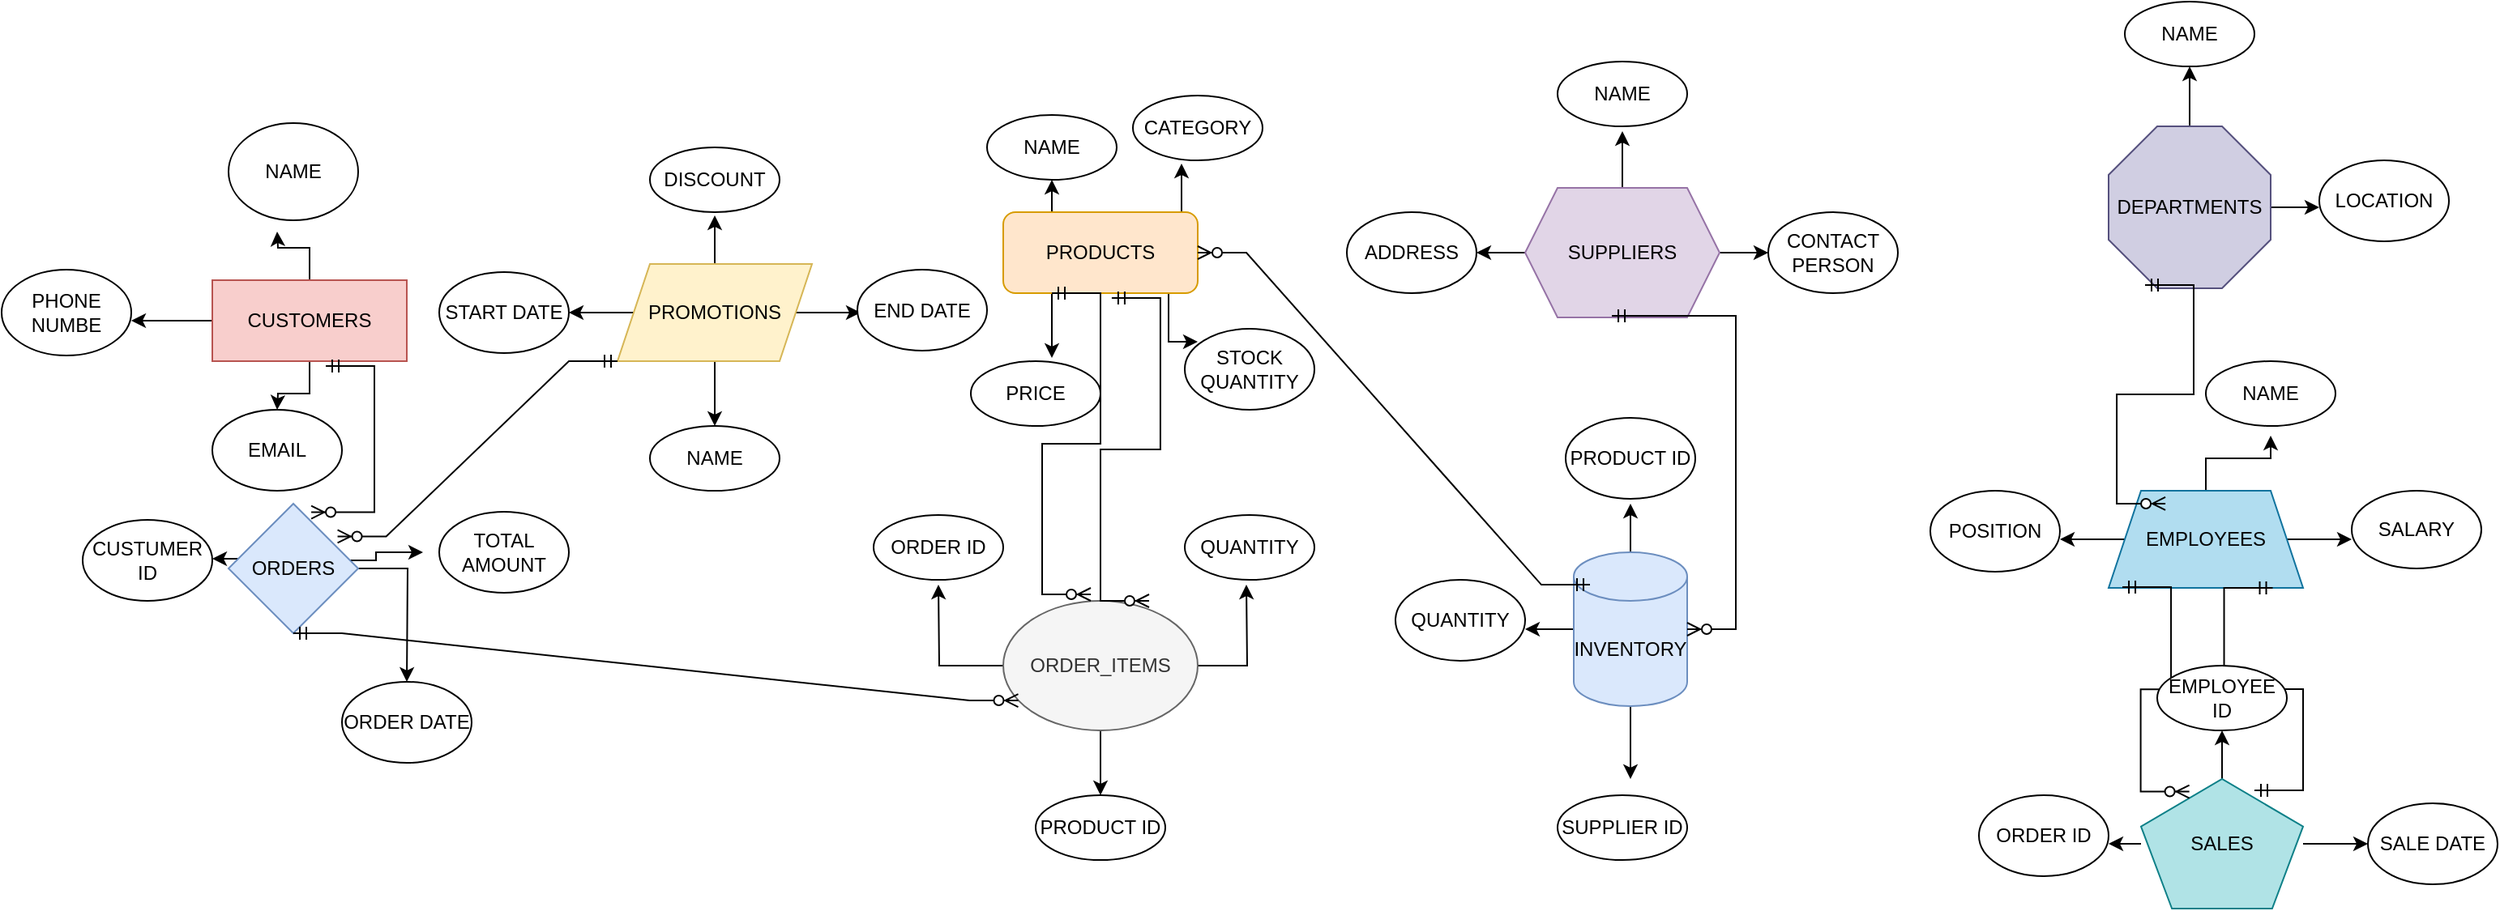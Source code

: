 <mxfile version="24.5.3" type="device">
  <diagram name="Page-1" id="E6YMUaYKfEWk-xOYNXWC">
    <mxGraphModel dx="864" dy="1616" grid="1" gridSize="10" guides="1" tooltips="1" connect="1" arrows="1" fold="1" page="1" pageScale="1" pageWidth="850" pageHeight="1100" math="0" shadow="0">
      <root>
        <mxCell id="0" />
        <mxCell id="1" parent="0" />
        <mxCell id="QFXuWkM9gua8gUhqy6tU-32" style="edgeStyle=orthogonalEdgeStyle;rounded=0;orthogonalLoop=1;jettySize=auto;html=1;exitX=0.5;exitY=0;exitDx=0;exitDy=0;" parent="1" source="QFXuWkM9gua8gUhqy6tU-1" edge="1">
          <mxGeometry relative="1" as="geometry">
            <mxPoint x="708" y="100" as="targetPoint" />
          </mxGeometry>
        </mxCell>
        <mxCell id="QFXuWkM9gua8gUhqy6tU-34" style="edgeStyle=orthogonalEdgeStyle;rounded=0;orthogonalLoop=1;jettySize=auto;html=1;exitX=0.5;exitY=1;exitDx=0;exitDy=0;" parent="1" source="QFXuWkM9gua8gUhqy6tU-1" edge="1">
          <mxGeometry relative="1" as="geometry">
            <mxPoint x="708" y="210" as="targetPoint" />
            <Array as="points">
              <mxPoint x="708" y="170" />
            </Array>
          </mxGeometry>
        </mxCell>
        <mxCell id="QFXuWkM9gua8gUhqy6tU-38" style="edgeStyle=orthogonalEdgeStyle;rounded=0;orthogonalLoop=1;jettySize=auto;html=1;exitX=0.75;exitY=0;exitDx=0;exitDy=0;" parent="1" source="QFXuWkM9gua8gUhqy6tU-1" edge="1">
          <mxGeometry relative="1" as="geometry">
            <mxPoint x="788" y="90" as="targetPoint" />
          </mxGeometry>
        </mxCell>
        <mxCell id="QFXuWkM9gua8gUhqy6tU-39" style="edgeStyle=orthogonalEdgeStyle;rounded=0;orthogonalLoop=1;jettySize=auto;html=1;" parent="1" source="QFXuWkM9gua8gUhqy6tU-1" edge="1">
          <mxGeometry relative="1" as="geometry">
            <mxPoint x="798" y="200" as="targetPoint" />
            <Array as="points">
              <mxPoint x="780" y="200" />
            </Array>
          </mxGeometry>
        </mxCell>
        <mxCell id="QFXuWkM9gua8gUhqy6tU-1" value="PRODUCTS" style="rounded=1;whiteSpace=wrap;html=1;fillColor=#ffe6cc;strokeColor=#d79b00;" parent="1" vertex="1">
          <mxGeometry x="678" y="120" width="120" height="50" as="geometry" />
        </mxCell>
        <mxCell id="QFXuWkM9gua8gUhqy6tU-58" style="edgeStyle=orthogonalEdgeStyle;rounded=0;orthogonalLoop=1;jettySize=auto;html=1;" parent="1" source="QFXuWkM9gua8gUhqy6tU-16" edge="1">
          <mxGeometry relative="1" as="geometry">
            <mxPoint x="230" y="132" as="targetPoint" />
          </mxGeometry>
        </mxCell>
        <mxCell id="QFXuWkM9gua8gUhqy6tU-60" style="edgeStyle=orthogonalEdgeStyle;rounded=0;orthogonalLoop=1;jettySize=auto;html=1;" parent="1" source="QFXuWkM9gua8gUhqy6tU-16" edge="1">
          <mxGeometry relative="1" as="geometry">
            <mxPoint x="230" y="242" as="targetPoint" />
          </mxGeometry>
        </mxCell>
        <mxCell id="QFXuWkM9gua8gUhqy6tU-62" style="edgeStyle=orthogonalEdgeStyle;rounded=0;orthogonalLoop=1;jettySize=auto;html=1;exitX=0;exitY=0.5;exitDx=0;exitDy=0;" parent="1" source="QFXuWkM9gua8gUhqy6tU-16" edge="1">
          <mxGeometry relative="1" as="geometry">
            <mxPoint x="140" y="187" as="targetPoint" />
          </mxGeometry>
        </mxCell>
        <mxCell id="QFXuWkM9gua8gUhqy6tU-16" value="CUSTOMERS" style="rounded=0;whiteSpace=wrap;html=1;fillColor=#f8cecc;strokeColor=#b85450;" parent="1" vertex="1">
          <mxGeometry x="190" y="162" width="120" height="50" as="geometry" />
        </mxCell>
        <mxCell id="QFXuWkM9gua8gUhqy6tU-69" style="edgeStyle=orthogonalEdgeStyle;rounded=0;orthogonalLoop=1;jettySize=auto;html=1;" parent="1" source="QFXuWkM9gua8gUhqy6tU-17" edge="1">
          <mxGeometry relative="1" as="geometry">
            <mxPoint x="310" y="410" as="targetPoint" />
          </mxGeometry>
        </mxCell>
        <mxCell id="QFXuWkM9gua8gUhqy6tU-72" style="edgeStyle=orthogonalEdgeStyle;rounded=0;orthogonalLoop=1;jettySize=auto;html=1;exitX=1;exitY=0.5;exitDx=0;exitDy=0;" parent="1" edge="1">
          <mxGeometry relative="1" as="geometry">
            <mxPoint x="320" y="330.029" as="targetPoint" />
            <mxPoint x="270" y="334" as="sourcePoint" />
            <Array as="points">
              <mxPoint x="270" y="335" />
              <mxPoint x="291" y="335" />
              <mxPoint x="291" y="330" />
            </Array>
          </mxGeometry>
        </mxCell>
        <mxCell id="QFXuWkM9gua8gUhqy6tU-74" style="edgeStyle=orthogonalEdgeStyle;rounded=0;orthogonalLoop=1;jettySize=auto;html=1;exitX=0;exitY=0.5;exitDx=0;exitDy=0;" parent="1" edge="1">
          <mxGeometry relative="1" as="geometry">
            <mxPoint x="190" y="334" as="targetPoint" />
            <mxPoint x="210" y="334" as="sourcePoint" />
          </mxGeometry>
        </mxCell>
        <mxCell id="QFXuWkM9gua8gUhqy6tU-17" value="ORDERS" style="rhombus;whiteSpace=wrap;html=1;fillColor=#dae8fc;strokeColor=#6c8ebf;" parent="1" vertex="1">
          <mxGeometry x="200" y="300" width="80" height="80" as="geometry" />
        </mxCell>
        <mxCell id="QFXuWkM9gua8gUhqy6tU-44" style="edgeStyle=orthogonalEdgeStyle;rounded=0;orthogonalLoop=1;jettySize=auto;html=1;exitX=0.5;exitY=1;exitDx=0;exitDy=0;" parent="1" source="QFXuWkM9gua8gUhqy6tU-18" edge="1">
          <mxGeometry relative="1" as="geometry">
            <mxPoint x="738" y="420" as="targetPoint" />
          </mxGeometry>
        </mxCell>
        <mxCell id="QFXuWkM9gua8gUhqy6tU-49" style="edgeStyle=orthogonalEdgeStyle;rounded=0;orthogonalLoop=1;jettySize=auto;html=1;exitX=0;exitY=0.5;exitDx=0;exitDy=0;" parent="1" source="QFXuWkM9gua8gUhqy6tU-18" edge="1">
          <mxGeometry relative="1" as="geometry">
            <mxPoint x="638" y="350" as="targetPoint" />
          </mxGeometry>
        </mxCell>
        <mxCell id="QFXuWkM9gua8gUhqy6tU-50" style="edgeStyle=orthogonalEdgeStyle;rounded=0;orthogonalLoop=1;jettySize=auto;html=1;exitX=1;exitY=0.5;exitDx=0;exitDy=0;" parent="1" source="QFXuWkM9gua8gUhqy6tU-18" edge="1">
          <mxGeometry relative="1" as="geometry">
            <mxPoint x="828" y="350" as="targetPoint" />
          </mxGeometry>
        </mxCell>
        <mxCell id="QFXuWkM9gua8gUhqy6tU-55" style="edgeStyle=orthogonalEdgeStyle;rounded=0;orthogonalLoop=1;jettySize=auto;html=1;" parent="1" source="QFXuWkM9gua8gUhqy6tU-18" edge="1">
          <mxGeometry relative="1" as="geometry">
            <mxPoint x="738" y="480" as="targetPoint" />
          </mxGeometry>
        </mxCell>
        <mxCell id="QFXuWkM9gua8gUhqy6tU-18" value="ORDER_ITEMS" style="ellipse;whiteSpace=wrap;html=1;fillColor=#f5f5f5;fontColor=#333333;strokeColor=#666666;" parent="1" vertex="1">
          <mxGeometry x="678" y="360" width="120" height="80" as="geometry" />
        </mxCell>
        <mxCell id="QFXuWkM9gua8gUhqy6tU-94" style="edgeStyle=orthogonalEdgeStyle;rounded=0;orthogonalLoop=1;jettySize=auto;html=1;" parent="1" source="QFXuWkM9gua8gUhqy6tU-19" edge="1">
          <mxGeometry relative="1" as="geometry">
            <mxPoint x="1060" y="70" as="targetPoint" />
          </mxGeometry>
        </mxCell>
        <mxCell id="QFXuWkM9gua8gUhqy6tU-103" style="edgeStyle=orthogonalEdgeStyle;rounded=0;orthogonalLoop=1;jettySize=auto;html=1;exitX=1;exitY=0.5;exitDx=0;exitDy=0;" parent="1" source="QFXuWkM9gua8gUhqy6tU-19" edge="1">
          <mxGeometry relative="1" as="geometry">
            <mxPoint x="1150" y="145" as="targetPoint" />
          </mxGeometry>
        </mxCell>
        <mxCell id="QFXuWkM9gua8gUhqy6tU-106" style="edgeStyle=orthogonalEdgeStyle;rounded=0;orthogonalLoop=1;jettySize=auto;html=1;" parent="1" source="QFXuWkM9gua8gUhqy6tU-19" edge="1">
          <mxGeometry relative="1" as="geometry">
            <mxPoint x="970" y="145" as="targetPoint" />
          </mxGeometry>
        </mxCell>
        <mxCell id="QFXuWkM9gua8gUhqy6tU-19" value="SUPPLIERS" style="shape=hexagon;perimeter=hexagonPerimeter2;whiteSpace=wrap;html=1;fixedSize=1;fillColor=#e1d5e7;strokeColor=#9673a6;" parent="1" vertex="1">
          <mxGeometry x="1000" y="105" width="120" height="80" as="geometry" />
        </mxCell>
        <mxCell id="QFXuWkM9gua8gUhqy6tU-96" style="edgeStyle=orthogonalEdgeStyle;rounded=0;orthogonalLoop=1;jettySize=auto;html=1;" parent="1" source="QFXuWkM9gua8gUhqy6tU-20" edge="1">
          <mxGeometry relative="1" as="geometry">
            <mxPoint x="1065" y="300" as="targetPoint" />
          </mxGeometry>
        </mxCell>
        <mxCell id="QFXuWkM9gua8gUhqy6tU-98" style="edgeStyle=orthogonalEdgeStyle;rounded=0;orthogonalLoop=1;jettySize=auto;html=1;" parent="1" source="QFXuWkM9gua8gUhqy6tU-20" edge="1">
          <mxGeometry relative="1" as="geometry">
            <mxPoint x="1065" y="470" as="targetPoint" />
          </mxGeometry>
        </mxCell>
        <mxCell id="QFXuWkM9gua8gUhqy6tU-101" style="edgeStyle=orthogonalEdgeStyle;rounded=0;orthogonalLoop=1;jettySize=auto;html=1;" parent="1" source="QFXuWkM9gua8gUhqy6tU-20" edge="1">
          <mxGeometry relative="1" as="geometry">
            <mxPoint x="1000" y="377.5" as="targetPoint" />
          </mxGeometry>
        </mxCell>
        <mxCell id="QFXuWkM9gua8gUhqy6tU-20" value="INVENTORY" style="shape=cylinder3;whiteSpace=wrap;html=1;boundedLbl=1;backgroundOutline=1;size=15;fillColor=#dae8fc;strokeColor=#6c8ebf;" parent="1" vertex="1">
          <mxGeometry x="1030" y="330" width="70" height="95" as="geometry" />
        </mxCell>
        <mxCell id="QFXuWkM9gua8gUhqy6tU-79" style="edgeStyle=orthogonalEdgeStyle;rounded=0;orthogonalLoop=1;jettySize=auto;html=1;" parent="1" source="QFXuWkM9gua8gUhqy6tU-21" edge="1">
          <mxGeometry relative="1" as="geometry">
            <mxPoint x="410" y="182" as="targetPoint" />
          </mxGeometry>
        </mxCell>
        <mxCell id="QFXuWkM9gua8gUhqy6tU-82" style="edgeStyle=orthogonalEdgeStyle;rounded=0;orthogonalLoop=1;jettySize=auto;html=1;" parent="1" source="QFXuWkM9gua8gUhqy6tU-21" edge="1">
          <mxGeometry relative="1" as="geometry">
            <mxPoint x="590" y="182" as="targetPoint" />
          </mxGeometry>
        </mxCell>
        <mxCell id="QFXuWkM9gua8gUhqy6tU-84" style="edgeStyle=orthogonalEdgeStyle;rounded=0;orthogonalLoop=1;jettySize=auto;html=1;" parent="1" source="QFXuWkM9gua8gUhqy6tU-21" edge="1">
          <mxGeometry relative="1" as="geometry">
            <mxPoint x="500" y="122" as="targetPoint" />
          </mxGeometry>
        </mxCell>
        <mxCell id="QFXuWkM9gua8gUhqy6tU-86" style="edgeStyle=orthogonalEdgeStyle;rounded=0;orthogonalLoop=1;jettySize=auto;html=1;" parent="1" source="QFXuWkM9gua8gUhqy6tU-21" edge="1">
          <mxGeometry relative="1" as="geometry">
            <mxPoint x="500" y="252" as="targetPoint" />
          </mxGeometry>
        </mxCell>
        <mxCell id="QFXuWkM9gua8gUhqy6tU-21" value="PROMOTIONS" style="shape=parallelogram;perimeter=parallelogramPerimeter;whiteSpace=wrap;html=1;fixedSize=1;fillColor=#fff2cc;strokeColor=#d6b656;" parent="1" vertex="1">
          <mxGeometry x="440" y="152" width="120" height="60" as="geometry" />
        </mxCell>
        <mxCell id="QFXuWkM9gua8gUhqy6tU-126" style="edgeStyle=orthogonalEdgeStyle;rounded=0;orthogonalLoop=1;jettySize=auto;html=1;" parent="1" source="QFXuWkM9gua8gUhqy6tU-22" edge="1">
          <mxGeometry relative="1" as="geometry">
            <mxPoint x="1330" y="322" as="targetPoint" />
          </mxGeometry>
        </mxCell>
        <mxCell id="QFXuWkM9gua8gUhqy6tU-128" style="edgeStyle=orthogonalEdgeStyle;rounded=0;orthogonalLoop=1;jettySize=auto;html=1;" parent="1" source="QFXuWkM9gua8gUhqy6tU-22" edge="1">
          <mxGeometry relative="1" as="geometry">
            <mxPoint x="1510" y="322" as="targetPoint" />
          </mxGeometry>
        </mxCell>
        <mxCell id="QFXuWkM9gua8gUhqy6tU-141" style="edgeStyle=orthogonalEdgeStyle;rounded=0;orthogonalLoop=1;jettySize=auto;html=1;" parent="1" source="QFXuWkM9gua8gUhqy6tU-22" edge="1">
          <mxGeometry relative="1" as="geometry">
            <Array as="points">
              <mxPoint x="1420" y="272" />
              <mxPoint x="1460" y="272" />
            </Array>
            <mxPoint x="1460" y="258" as="targetPoint" />
          </mxGeometry>
        </mxCell>
        <mxCell id="QFXuWkM9gua8gUhqy6tU-22" value="EMPLOYEES" style="shape=trapezoid;perimeter=trapezoidPerimeter;whiteSpace=wrap;html=1;fixedSize=1;fillColor=#b1ddf0;strokeColor=#10739e;" parent="1" vertex="1">
          <mxGeometry x="1360" y="292" width="120" height="60" as="geometry" />
        </mxCell>
        <mxCell id="QFXuWkM9gua8gUhqy6tU-130" style="edgeStyle=orthogonalEdgeStyle;rounded=0;orthogonalLoop=1;jettySize=auto;html=1;" parent="1" source="QFXuWkM9gua8gUhqy6tU-23" edge="1">
          <mxGeometry relative="1" as="geometry">
            <mxPoint x="1410" y="30" as="targetPoint" />
          </mxGeometry>
        </mxCell>
        <mxCell id="QFXuWkM9gua8gUhqy6tU-132" style="edgeStyle=orthogonalEdgeStyle;rounded=0;orthogonalLoop=1;jettySize=auto;html=1;exitX=1;exitY=0.5;exitDx=0;exitDy=0;exitPerimeter=0;" parent="1" source="QFXuWkM9gua8gUhqy6tU-23" edge="1">
          <mxGeometry relative="1" as="geometry">
            <mxPoint x="1490" y="117" as="targetPoint" />
          </mxGeometry>
        </mxCell>
        <mxCell id="QFXuWkM9gua8gUhqy6tU-23" value="DEPARTMENTS" style="whiteSpace=wrap;html=1;shape=mxgraph.basic.octagon2;align=center;verticalAlign=middle;dx=15;fillColor=#d0cee2;strokeColor=#56517e;" parent="1" vertex="1">
          <mxGeometry x="1360" y="67" width="100" height="100" as="geometry" />
        </mxCell>
        <mxCell id="QFXuWkM9gua8gUhqy6tU-111" style="edgeStyle=orthogonalEdgeStyle;rounded=0;orthogonalLoop=1;jettySize=auto;html=1;" parent="1" source="QFXuWkM9gua8gUhqy6tU-24" edge="1">
          <mxGeometry relative="1" as="geometry">
            <mxPoint x="1430" y="440" as="targetPoint" />
          </mxGeometry>
        </mxCell>
        <mxCell id="QFXuWkM9gua8gUhqy6tU-113" style="edgeStyle=orthogonalEdgeStyle;rounded=0;orthogonalLoop=1;jettySize=auto;html=1;" parent="1" source="QFXuWkM9gua8gUhqy6tU-24" edge="1">
          <mxGeometry relative="1" as="geometry">
            <mxPoint x="1360" y="510" as="targetPoint" />
          </mxGeometry>
        </mxCell>
        <mxCell id="QFXuWkM9gua8gUhqy6tU-115" style="edgeStyle=orthogonalEdgeStyle;rounded=0;orthogonalLoop=1;jettySize=auto;html=1;" parent="1" source="QFXuWkM9gua8gUhqy6tU-24" edge="1">
          <mxGeometry relative="1" as="geometry">
            <mxPoint x="1520" y="510" as="targetPoint" />
          </mxGeometry>
        </mxCell>
        <mxCell id="QFXuWkM9gua8gUhqy6tU-24" value="SALES" style="whiteSpace=wrap;html=1;shape=mxgraph.basic.pentagon;fillColor=#b0e3e6;strokeColor=#0e8088;" parent="1" vertex="1">
          <mxGeometry x="1380" y="470" width="100" height="80" as="geometry" />
        </mxCell>
        <mxCell id="QFXuWkM9gua8gUhqy6tU-51" value="" style="edgeStyle=entityRelationEdgeStyle;fontSize=12;html=1;endArrow=ERzeroToMany;startArrow=ERmandOne;rounded=0;entryX=0.75;entryY=0;entryDx=0;entryDy=0;entryPerimeter=0;exitX=0.558;exitY=1.06;exitDx=0;exitDy=0;exitPerimeter=0;" parent="1" source="QFXuWkM9gua8gUhqy6tU-1" target="QFXuWkM9gua8gUhqy6tU-18" edge="1">
          <mxGeometry width="100" height="100" relative="1" as="geometry">
            <mxPoint x="748" y="100" as="sourcePoint" />
            <mxPoint x="798" y="190" as="targetPoint" />
            <Array as="points">
              <mxPoint x="728" y="180" />
              <mxPoint x="558" y="180" />
              <mxPoint x="798" y="230" />
              <mxPoint x="798" y="260" />
              <mxPoint x="788" y="230" />
            </Array>
          </mxGeometry>
        </mxCell>
        <mxCell id="QFXuWkM9gua8gUhqy6tU-56" value="" style="edgeStyle=entityRelationEdgeStyle;fontSize=12;html=1;endArrow=ERzeroToMany;startArrow=ERmandOne;rounded=0;entryX=0.45;entryY=-0.05;entryDx=0;entryDy=0;entryPerimeter=0;exitX=0.25;exitY=1;exitDx=0;exitDy=0;" parent="1" source="QFXuWkM9gua8gUhqy6tU-1" target="QFXuWkM9gua8gUhqy6tU-18" edge="1">
          <mxGeometry width="100" height="100" relative="1" as="geometry">
            <mxPoint x="718" y="170" as="sourcePoint" />
            <mxPoint x="988" y="250" as="targetPoint" />
            <Array as="points">
              <mxPoint x="998" y="220" />
              <mxPoint x="948" y="270" />
            </Array>
          </mxGeometry>
        </mxCell>
        <mxCell id="QFXuWkM9gua8gUhqy6tU-76" value="" style="edgeStyle=entityRelationEdgeStyle;fontSize=12;html=1;endArrow=ERzeroToMany;startArrow=ERmandOne;rounded=0;entryX=0.638;entryY=0.066;entryDx=0;entryDy=0;entryPerimeter=0;" parent="1" target="QFXuWkM9gua8gUhqy6tU-17" edge="1">
          <mxGeometry width="100" height="100" relative="1" as="geometry">
            <mxPoint x="260" y="215" as="sourcePoint" />
            <mxPoint x="280" y="345" as="targetPoint" />
            <Array as="points">
              <mxPoint x="420" y="245" />
            </Array>
          </mxGeometry>
        </mxCell>
        <mxCell id="QFXuWkM9gua8gUhqy6tU-88" value="" style="edgeStyle=entityRelationEdgeStyle;fontSize=12;html=1;endArrow=ERzeroToMany;startArrow=ERmandOne;rounded=0;exitX=0;exitY=1;exitDx=0;exitDy=0;entryX=0.841;entryY=0.253;entryDx=0;entryDy=0;entryPerimeter=0;" parent="1" source="QFXuWkM9gua8gUhqy6tU-21" target="QFXuWkM9gua8gUhqy6tU-17" edge="1">
          <mxGeometry width="100" height="100" relative="1" as="geometry">
            <mxPoint x="380" y="312" as="sourcePoint" />
            <mxPoint x="290" y="334" as="targetPoint" />
            <Array as="points">
              <mxPoint x="320" y="162" />
              <mxPoint x="260" y="290" />
            </Array>
          </mxGeometry>
        </mxCell>
        <mxCell id="QFXuWkM9gua8gUhqy6tU-93" value="" style="edgeStyle=entityRelationEdgeStyle;fontSize=12;html=1;endArrow=ERzeroToMany;startArrow=ERmandOne;rounded=0;exitX=0.5;exitY=1;exitDx=0;exitDy=0;entryX=0.077;entryY=0.769;entryDx=0;entryDy=0;entryPerimeter=0;" parent="1" source="QFXuWkM9gua8gUhqy6tU-17" target="QFXuWkM9gua8gUhqy6tU-18" edge="1">
          <mxGeometry width="100" height="100" relative="1" as="geometry">
            <mxPoint x="340" y="580" as="sourcePoint" />
            <mxPoint x="440" y="480" as="targetPoint" />
          </mxGeometry>
        </mxCell>
        <mxCell id="QFXuWkM9gua8gUhqy6tU-108" value="" style="edgeStyle=entityRelationEdgeStyle;fontSize=12;html=1;endArrow=ERzeroToMany;startArrow=ERmandOne;rounded=0;exitX=0.446;exitY=0.988;exitDx=0;exitDy=0;exitPerimeter=0;" parent="1" source="QFXuWkM9gua8gUhqy6tU-19" target="QFXuWkM9gua8gUhqy6tU-20" edge="1">
          <mxGeometry width="100" height="100" relative="1" as="geometry">
            <mxPoint x="1225" y="289" as="sourcePoint" />
            <mxPoint x="1250" y="185" as="targetPoint" />
          </mxGeometry>
        </mxCell>
        <mxCell id="QFXuWkM9gua8gUhqy6tU-110" value="" style="edgeStyle=entityRelationEdgeStyle;fontSize=12;html=1;endArrow=ERzeroToMany;startArrow=ERmandOne;rounded=0;exitX=0.143;exitY=0.211;exitDx=0;exitDy=0;exitPerimeter=0;entryX=1;entryY=0.5;entryDx=0;entryDy=0;" parent="1" source="QFXuWkM9gua8gUhqy6tU-20" target="QFXuWkM9gua8gUhqy6tU-1" edge="1">
          <mxGeometry width="100" height="100" relative="1" as="geometry">
            <mxPoint x="860" y="285" as="sourcePoint" />
            <mxPoint x="890" y="190" as="targetPoint" />
            <Array as="points">
              <mxPoint x="990" y="140" />
            </Array>
          </mxGeometry>
        </mxCell>
        <mxCell id="QFXuWkM9gua8gUhqy6tU-135" value="" style="edgeStyle=entityRelationEdgeStyle;fontSize=12;html=1;endArrow=ERzeroToMany;startArrow=ERmandOne;rounded=0;entryX=0.292;entryY=0.133;entryDx=0;entryDy=0;exitX=0.225;exitY=0.98;exitDx=0;exitDy=0;exitPerimeter=0;entryPerimeter=0;" parent="1" source="QFXuWkM9gua8gUhqy6tU-23" target="QFXuWkM9gua8gUhqy6tU-22" edge="1">
          <mxGeometry width="100" height="100" relative="1" as="geometry">
            <mxPoint x="1403.5" y="167" as="sourcePoint" />
            <mxPoint x="1395" y="290" as="targetPoint" />
          </mxGeometry>
        </mxCell>
        <mxCell id="QFXuWkM9gua8gUhqy6tU-136" value="" style="edgeStyle=entityRelationEdgeStyle;fontSize=12;html=1;endArrow=ERzeroToMany;startArrow=ERmandOne;rounded=0;entryX=0.298;entryY=0.097;entryDx=0;entryDy=0;entryPerimeter=0;exitX=0.071;exitY=0.992;exitDx=0;exitDy=0;exitPerimeter=0;" parent="1" source="QFXuWkM9gua8gUhqy6tU-22" target="QFXuWkM9gua8gUhqy6tU-24" edge="1">
          <mxGeometry width="100" height="100" relative="1" as="geometry">
            <mxPoint x="1070" y="290" as="sourcePoint" />
            <mxPoint x="1170" y="190" as="targetPoint" />
          </mxGeometry>
        </mxCell>
        <mxCell id="QFXuWkM9gua8gUhqy6tU-137" value="" style="edgeStyle=entityRelationEdgeStyle;fontSize=12;html=1;endArrow=ERmandOne;startArrow=ERmandOne;rounded=0;exitX=0.735;exitY=0.16;exitDx=0;exitDy=0;exitPerimeter=0;entryX=0.873;entryY=1.096;entryDx=0;entryDy=0;entryPerimeter=0;" parent="1" edge="1">
          <mxGeometry width="100" height="100" relative="1" as="geometry">
            <mxPoint x="1450" y="477.04" as="sourcePoint" />
            <mxPoint x="1461.26" y="352" as="targetPoint" />
          </mxGeometry>
        </mxCell>
        <mxCell id="tigy0x8FAuwgBPpc_5fW-2" value="NAME" style="ellipse;whiteSpace=wrap;html=1;" parent="1" vertex="1">
          <mxGeometry x="200" y="65" width="80" height="60" as="geometry" />
        </mxCell>
        <mxCell id="tigy0x8FAuwgBPpc_5fW-4" value="PHONE NUMBE" style="ellipse;whiteSpace=wrap;html=1;" parent="1" vertex="1">
          <mxGeometry x="60" y="155.5" width="80" height="53" as="geometry" />
        </mxCell>
        <mxCell id="tigy0x8FAuwgBPpc_5fW-5" value="EMAIL" style="ellipse;whiteSpace=wrap;html=1;" parent="1" vertex="1">
          <mxGeometry x="190" y="242" width="80" height="50" as="geometry" />
        </mxCell>
        <mxCell id="tigy0x8FAuwgBPpc_5fW-6" value="CUSTUMER ID" style="ellipse;whiteSpace=wrap;html=1;" parent="1" vertex="1">
          <mxGeometry x="110" y="310" width="80" height="50" as="geometry" />
        </mxCell>
        <mxCell id="tigy0x8FAuwgBPpc_5fW-7" value="TOTAL AMOUNT" style="ellipse;whiteSpace=wrap;html=1;" parent="1" vertex="1">
          <mxGeometry x="330" y="305" width="80" height="50" as="geometry" />
        </mxCell>
        <mxCell id="tigy0x8FAuwgBPpc_5fW-8" value="ORDER DATE" style="ellipse;whiteSpace=wrap;html=1;" parent="1" vertex="1">
          <mxGeometry x="270" y="410" width="80" height="50" as="geometry" />
        </mxCell>
        <mxCell id="tigy0x8FAuwgBPpc_5fW-9" value="START DATE" style="ellipse;whiteSpace=wrap;html=1;" parent="1" vertex="1">
          <mxGeometry x="330" y="157" width="80" height="50" as="geometry" />
        </mxCell>
        <mxCell id="tigy0x8FAuwgBPpc_5fW-10" value="NAME" style="ellipse;whiteSpace=wrap;html=1;" parent="1" vertex="1">
          <mxGeometry x="460" y="252" width="80" height="40" as="geometry" />
        </mxCell>
        <mxCell id="tigy0x8FAuwgBPpc_5fW-11" value="END DATE" style="ellipse;whiteSpace=wrap;html=1;" parent="1" vertex="1">
          <mxGeometry x="588" y="155.5" width="80" height="50" as="geometry" />
        </mxCell>
        <mxCell id="tigy0x8FAuwgBPpc_5fW-12" value="PRICE" style="ellipse;whiteSpace=wrap;html=1;" parent="1" vertex="1">
          <mxGeometry x="658" y="212" width="80" height="40" as="geometry" />
        </mxCell>
        <mxCell id="tigy0x8FAuwgBPpc_5fW-13" value="ORDER ID" style="ellipse;whiteSpace=wrap;html=1;" parent="1" vertex="1">
          <mxGeometry x="598" y="307" width="80" height="40" as="geometry" />
        </mxCell>
        <mxCell id="tigy0x8FAuwgBPpc_5fW-14" value="DISCOUNT" style="ellipse;whiteSpace=wrap;html=1;" parent="1" vertex="1">
          <mxGeometry x="460" y="80" width="80" height="40" as="geometry" />
        </mxCell>
        <mxCell id="tigy0x8FAuwgBPpc_5fW-15" value="NAME" style="ellipse;whiteSpace=wrap;html=1;" parent="1" vertex="1">
          <mxGeometry x="668" y="60" width="80" height="40" as="geometry" />
        </mxCell>
        <mxCell id="tigy0x8FAuwgBPpc_5fW-16" value="CATEGORY" style="ellipse;whiteSpace=wrap;html=1;" parent="1" vertex="1">
          <mxGeometry x="758" y="48" width="80" height="40" as="geometry" />
        </mxCell>
        <mxCell id="tigy0x8FAuwgBPpc_5fW-17" value="STOCK QUANTITY" style="ellipse;whiteSpace=wrap;html=1;" parent="1" vertex="1">
          <mxGeometry x="790" y="192" width="80" height="50" as="geometry" />
        </mxCell>
        <mxCell id="tigy0x8FAuwgBPpc_5fW-18" value="ADDRESS" style="ellipse;whiteSpace=wrap;html=1;" parent="1" vertex="1">
          <mxGeometry x="890" y="120" width="80" height="50" as="geometry" />
        </mxCell>
        <mxCell id="tigy0x8FAuwgBPpc_5fW-19" value="QUANTITY" style="ellipse;whiteSpace=wrap;html=1;" parent="1" vertex="1">
          <mxGeometry x="790" y="307" width="80" height="40" as="geometry" />
        </mxCell>
        <mxCell id="tigy0x8FAuwgBPpc_5fW-20" value="QUANTITY" style="ellipse;whiteSpace=wrap;html=1;" parent="1" vertex="1">
          <mxGeometry x="920" y="347" width="80" height="50" as="geometry" />
        </mxCell>
        <mxCell id="tigy0x8FAuwgBPpc_5fW-21" value="SUPPLIER ID" style="ellipse;whiteSpace=wrap;html=1;" parent="1" vertex="1">
          <mxGeometry x="1020" y="480" width="80" height="40" as="geometry" />
        </mxCell>
        <mxCell id="tigy0x8FAuwgBPpc_5fW-23" value="POSITION" style="ellipse;whiteSpace=wrap;html=1;" parent="1" vertex="1">
          <mxGeometry x="1250" y="292" width="80" height="50" as="geometry" />
        </mxCell>
        <mxCell id="tigy0x8FAuwgBPpc_5fW-24" value="ORDER ID" style="ellipse;whiteSpace=wrap;html=1;" parent="1" vertex="1">
          <mxGeometry x="1280" y="480" width="80" height="50" as="geometry" />
        </mxCell>
        <mxCell id="tigy0x8FAuwgBPpc_5fW-25" value="PRODUCT ID" style="ellipse;whiteSpace=wrap;html=1;" parent="1" vertex="1">
          <mxGeometry x="1025" y="247" width="80" height="50" as="geometry" />
        </mxCell>
        <mxCell id="tigy0x8FAuwgBPpc_5fW-26" value="SALARY" style="ellipse;whiteSpace=wrap;html=1;" parent="1" vertex="1">
          <mxGeometry x="1510" y="292" width="80" height="48" as="geometry" />
        </mxCell>
        <mxCell id="tigy0x8FAuwgBPpc_5fW-27" value="SALE DATE" style="ellipse;whiteSpace=wrap;html=1;" parent="1" vertex="1">
          <mxGeometry x="1520" y="485" width="80" height="50" as="geometry" />
        </mxCell>
        <mxCell id="tigy0x8FAuwgBPpc_5fW-28" value="EMPLOYEE ID" style="ellipse;whiteSpace=wrap;html=1;" parent="1" vertex="1">
          <mxGeometry x="1390" y="400" width="80" height="40" as="geometry" />
        </mxCell>
        <mxCell id="tigy0x8FAuwgBPpc_5fW-29" value="CONTACT PERSON" style="ellipse;whiteSpace=wrap;html=1;" parent="1" vertex="1">
          <mxGeometry x="1150" y="120" width="80" height="50" as="geometry" />
        </mxCell>
        <mxCell id="tigy0x8FAuwgBPpc_5fW-30" value="NAME" style="ellipse;whiteSpace=wrap;html=1;" parent="1" vertex="1">
          <mxGeometry x="1020" y="27" width="80" height="40" as="geometry" />
        </mxCell>
        <mxCell id="tigy0x8FAuwgBPpc_5fW-31" value="NAME" style="ellipse;whiteSpace=wrap;html=1;" parent="1" vertex="1">
          <mxGeometry x="1370" y="-10" width="80" height="40" as="geometry" />
        </mxCell>
        <mxCell id="tigy0x8FAuwgBPpc_5fW-32" value="LOCATION" style="ellipse;whiteSpace=wrap;html=1;" parent="1" vertex="1">
          <mxGeometry x="1490" y="88" width="80" height="50" as="geometry" />
        </mxCell>
        <mxCell id="tigy0x8FAuwgBPpc_5fW-33" value="NAME" style="ellipse;whiteSpace=wrap;html=1;" parent="1" vertex="1">
          <mxGeometry x="1420" y="212" width="80" height="40" as="geometry" />
        </mxCell>
        <mxCell id="tigy0x8FAuwgBPpc_5fW-34" value="PRODUCT ID" style="ellipse;whiteSpace=wrap;html=1;" parent="1" vertex="1">
          <mxGeometry x="698" y="480" width="80" height="40" as="geometry" />
        </mxCell>
      </root>
    </mxGraphModel>
  </diagram>
</mxfile>
